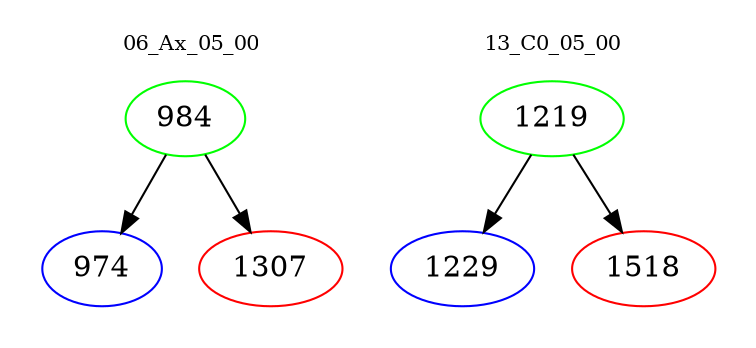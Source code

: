 digraph{
subgraph cluster_0 {
color = white
label = "06_Ax_05_00";
fontsize=10;
T0_984 [label="984", color="green"]
T0_984 -> T0_974 [color="black"]
T0_974 [label="974", color="blue"]
T0_984 -> T0_1307 [color="black"]
T0_1307 [label="1307", color="red"]
}
subgraph cluster_1 {
color = white
label = "13_C0_05_00";
fontsize=10;
T1_1219 [label="1219", color="green"]
T1_1219 -> T1_1229 [color="black"]
T1_1229 [label="1229", color="blue"]
T1_1219 -> T1_1518 [color="black"]
T1_1518 [label="1518", color="red"]
}
}
